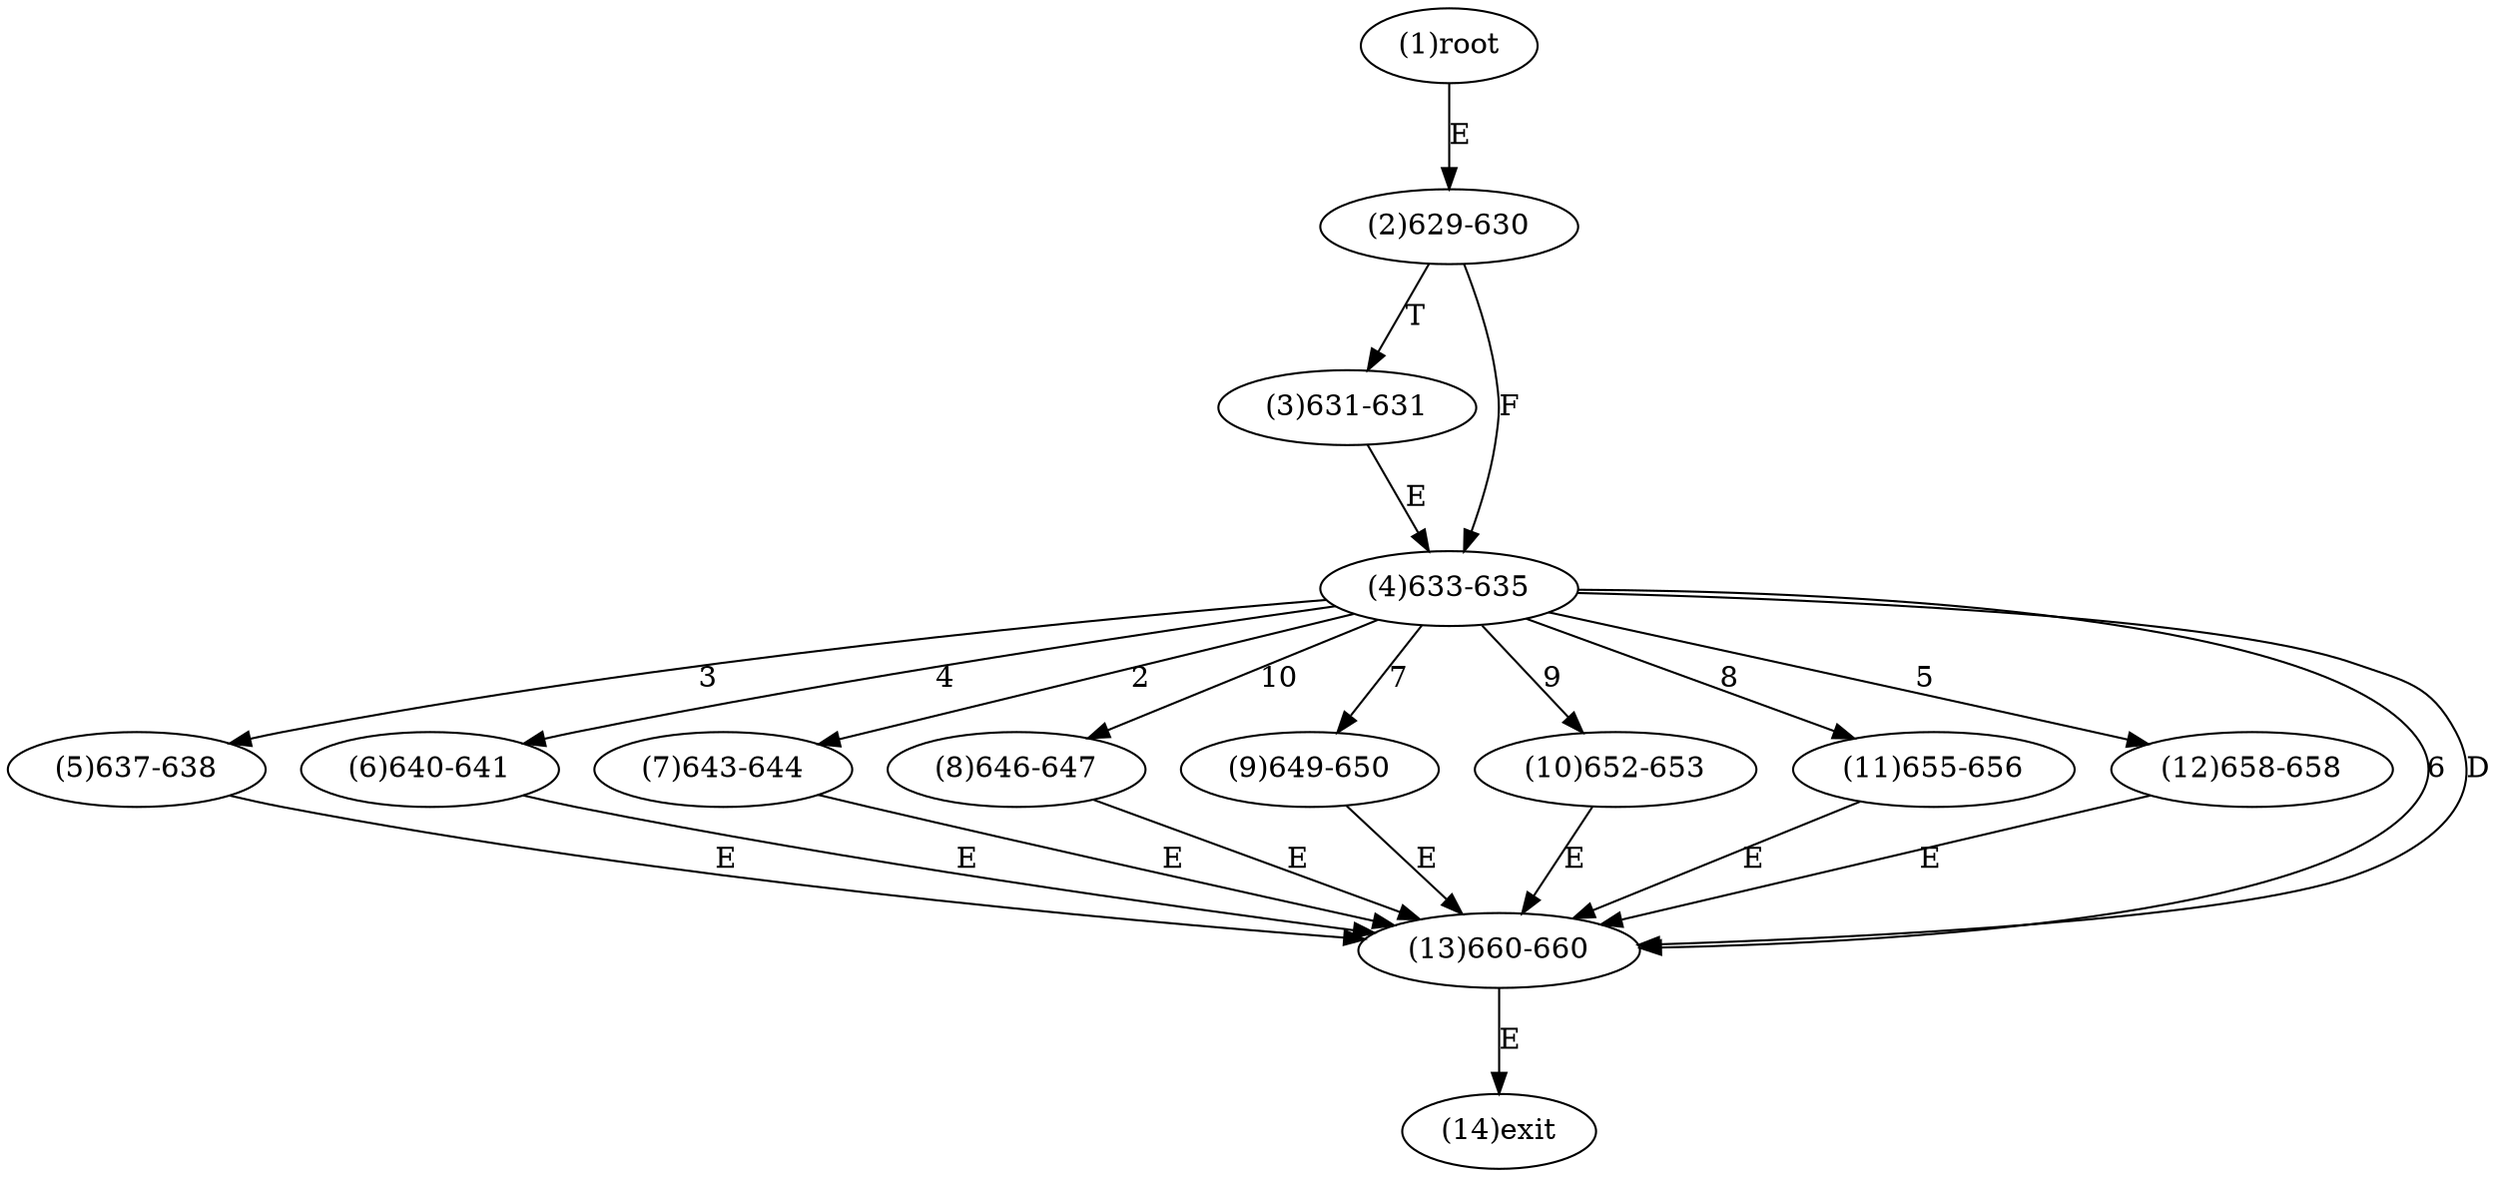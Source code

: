 digraph "" { 
1[ label="(1)root"];
2[ label="(2)629-630"];
3[ label="(3)631-631"];
4[ label="(4)633-635"];
5[ label="(5)637-638"];
6[ label="(6)640-641"];
7[ label="(7)643-644"];
8[ label="(8)646-647"];
9[ label="(9)649-650"];
10[ label="(10)652-653"];
11[ label="(11)655-656"];
12[ label="(12)658-658"];
13[ label="(13)660-660"];
14[ label="(14)exit"];
1->2[ label="E"];
2->4[ label="F"];
2->3[ label="T"];
3->4[ label="E"];
4->7[ label="2"];
4->5[ label="3"];
4->6[ label="4"];
4->12[ label="5"];
4->13[ label="6"];
4->9[ label="7"];
4->11[ label="8"];
4->10[ label="9"];
4->8[ label="10"];
4->13[ label="D"];
5->13[ label="E"];
6->13[ label="E"];
7->13[ label="E"];
8->13[ label="E"];
9->13[ label="E"];
10->13[ label="E"];
11->13[ label="E"];
12->13[ label="E"];
13->14[ label="E"];
}